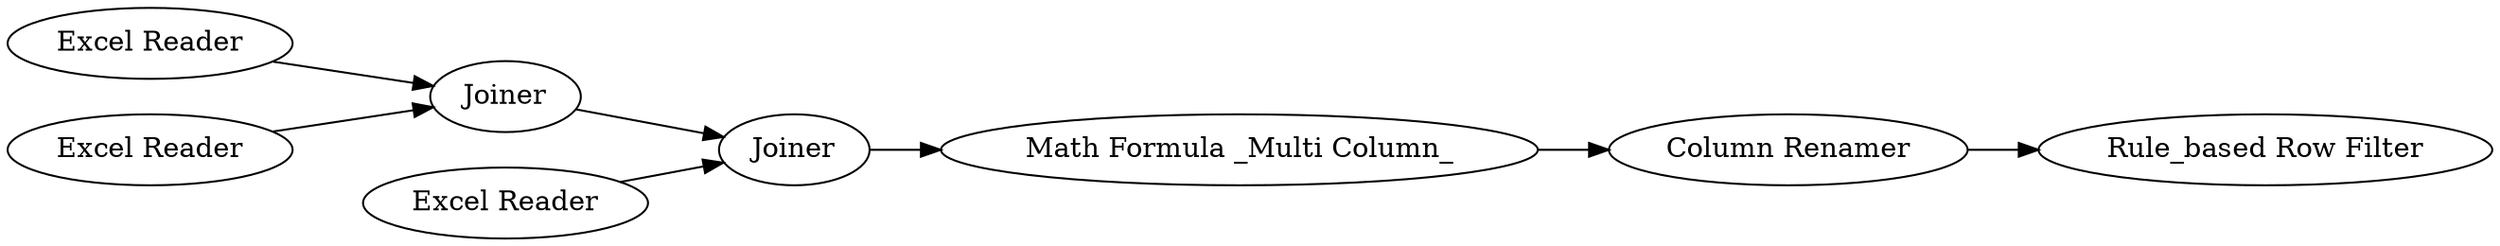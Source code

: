digraph {
	1 [label="Excel Reader"]
	2 [label="Excel Reader"]
	3 [label=Joiner]
	4 [label="Excel Reader"]
	5 [label=Joiner]
	6 [label="Math Formula _Multi Column_"]
	7 [label="Column Renamer"]
	8 [label="Rule_based Row Filter"]
	1 -> 3
	2 -> 3
	3 -> 5
	4 -> 5
	5 -> 6
	6 -> 7
	7 -> 8
	rankdir=LR
}
